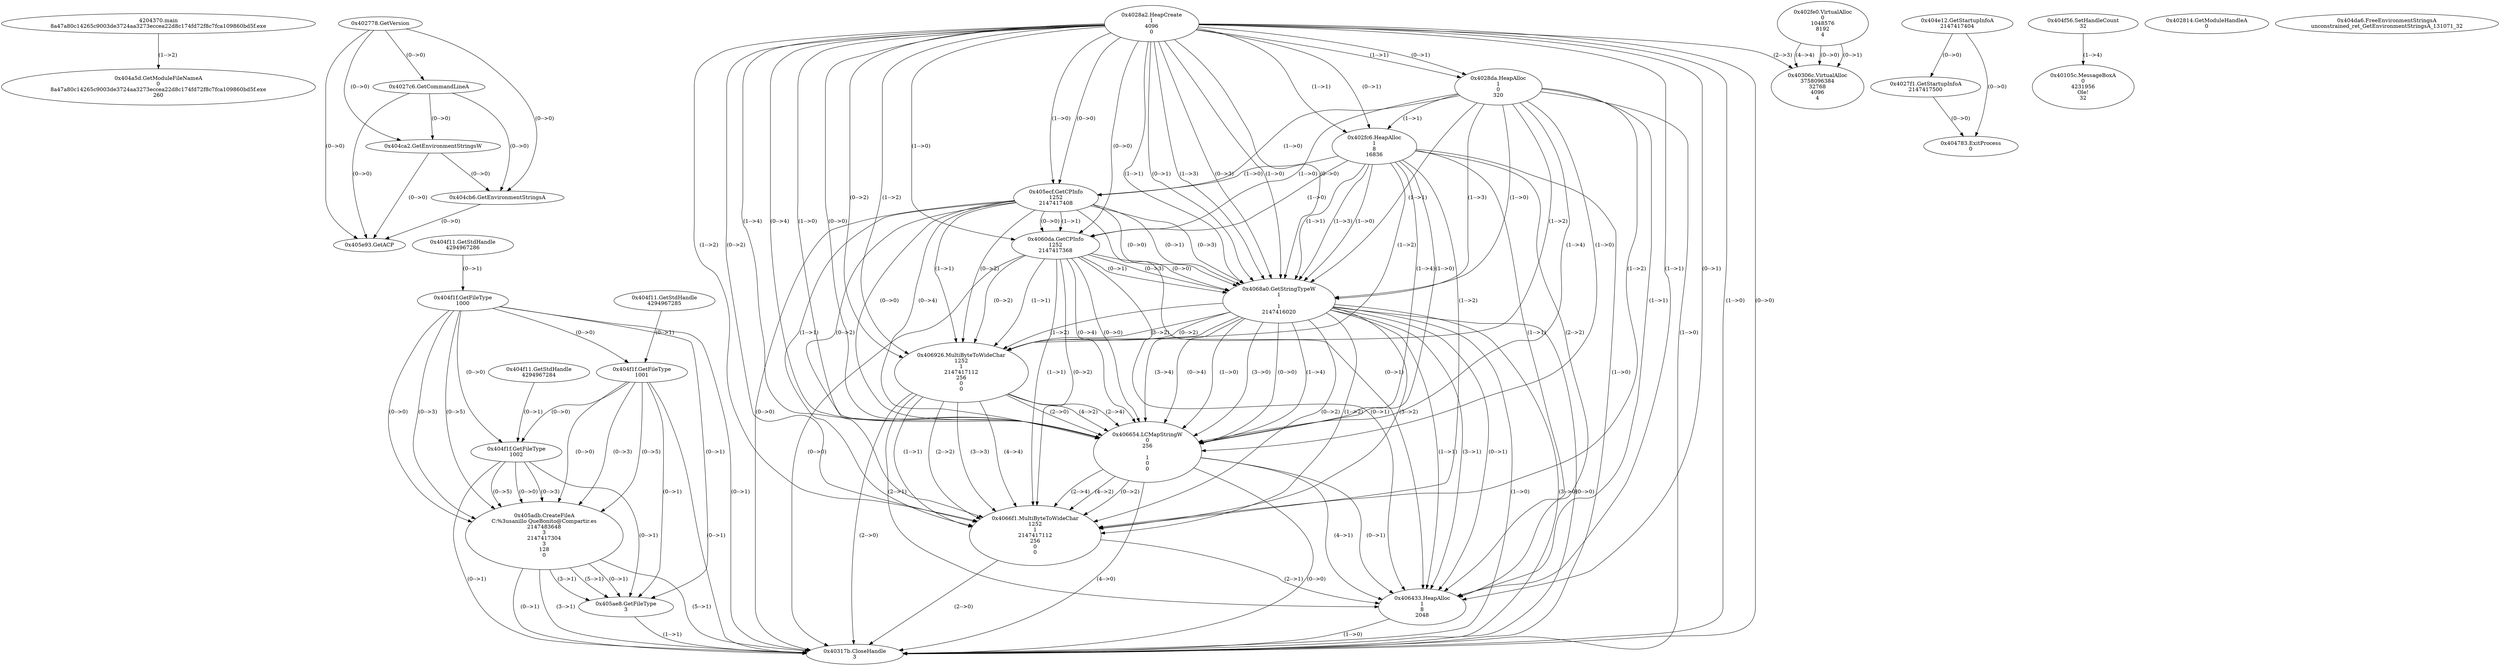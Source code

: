 // Global SCDG with merge call
digraph {
	0 [label="4204370.main
8a47a80c14265c9003de3724aa3273eccea22d8c174fd72f8c7fca109860bd5f.exe"]
	1 [label="0x402778.GetVersion
"]
	2 [label="0x4028a2.HeapCreate
1
4096
0"]
	3 [label="0x4028da.HeapAlloc
1
0
320"]
	2 -> 3 [label="(1-->1)"]
	2 -> 3 [label="(0-->1)"]
	4 [label="0x402fc6.HeapAlloc
1
8
16836"]
	2 -> 4 [label="(1-->1)"]
	2 -> 4 [label="(0-->1)"]
	3 -> 4 [label="(1-->1)"]
	5 [label="0x402fe0.VirtualAlloc
0
1048576
8192
4"]
	6 [label="0x40306c.VirtualAlloc
3758096384
32768
4096
4"]
	5 -> 6 [label="(0-->1)"]
	2 -> 6 [label="(2-->3)"]
	5 -> 6 [label="(4-->4)"]
	5 -> 6 [label="(0-->0)"]
	7 [label="0x404e12.GetStartupInfoA
2147417404"]
	8 [label="0x404f11.GetStdHandle
4294967286"]
	9 [label="0x404f1f.GetFileType
1000"]
	8 -> 9 [label="(0-->1)"]
	10 [label="0x404f11.GetStdHandle
4294967285"]
	11 [label="0x404f1f.GetFileType
1001"]
	10 -> 11 [label="(0-->1)"]
	9 -> 11 [label="(0-->0)"]
	12 [label="0x404f11.GetStdHandle
4294967284"]
	13 [label="0x404f1f.GetFileType
1002"]
	12 -> 13 [label="(0-->1)"]
	9 -> 13 [label="(0-->0)"]
	11 -> 13 [label="(0-->0)"]
	14 [label="0x404f56.SetHandleCount
32"]
	15 [label="0x4027c6.GetCommandLineA
"]
	1 -> 15 [label="(0-->0)"]
	16 [label="0x404ca2.GetEnvironmentStringsW
"]
	1 -> 16 [label="(0-->0)"]
	15 -> 16 [label="(0-->0)"]
	17 [label="0x404cb6.GetEnvironmentStringsA
"]
	1 -> 17 [label="(0-->0)"]
	15 -> 17 [label="(0-->0)"]
	16 -> 17 [label="(0-->0)"]
	18 [label="0x405e93.GetACP
"]
	1 -> 18 [label="(0-->0)"]
	15 -> 18 [label="(0-->0)"]
	16 -> 18 [label="(0-->0)"]
	17 -> 18 [label="(0-->0)"]
	19 [label="0x405ecf.GetCPInfo
1252
2147417408"]
	2 -> 19 [label="(1-->0)"]
	2 -> 19 [label="(0-->0)"]
	3 -> 19 [label="(1-->0)"]
	4 -> 19 [label="(1-->0)"]
	20 [label="0x4060da.GetCPInfo
1252
2147417368"]
	19 -> 20 [label="(1-->1)"]
	2 -> 20 [label="(1-->0)"]
	2 -> 20 [label="(0-->0)"]
	3 -> 20 [label="(1-->0)"]
	4 -> 20 [label="(1-->0)"]
	19 -> 20 [label="(0-->0)"]
	21 [label="0x4068a0.GetStringTypeW
1

1
2147416020"]
	2 -> 21 [label="(1-->1)"]
	2 -> 21 [label="(0-->1)"]
	3 -> 21 [label="(1-->1)"]
	4 -> 21 [label="(1-->1)"]
	19 -> 21 [label="(0-->1)"]
	20 -> 21 [label="(0-->1)"]
	2 -> 21 [label="(1-->3)"]
	2 -> 21 [label="(0-->3)"]
	3 -> 21 [label="(1-->3)"]
	4 -> 21 [label="(1-->3)"]
	19 -> 21 [label="(0-->3)"]
	20 -> 21 [label="(0-->3)"]
	2 -> 21 [label="(1-->0)"]
	2 -> 21 [label="(0-->0)"]
	3 -> 21 [label="(1-->0)"]
	4 -> 21 [label="(1-->0)"]
	19 -> 21 [label="(0-->0)"]
	20 -> 21 [label="(0-->0)"]
	22 [label="0x406926.MultiByteToWideChar
1252
1
2147417112
256
0
0"]
	19 -> 22 [label="(1-->1)"]
	20 -> 22 [label="(1-->1)"]
	2 -> 22 [label="(1-->2)"]
	2 -> 22 [label="(0-->2)"]
	3 -> 22 [label="(1-->2)"]
	4 -> 22 [label="(1-->2)"]
	19 -> 22 [label="(0-->2)"]
	20 -> 22 [label="(0-->2)"]
	21 -> 22 [label="(1-->2)"]
	21 -> 22 [label="(3-->2)"]
	21 -> 22 [label="(0-->2)"]
	23 [label="0x406654.LCMapStringW
0
256

1
0
0"]
	22 -> 23 [label="(4-->2)"]
	2 -> 23 [label="(1-->4)"]
	2 -> 23 [label="(0-->4)"]
	3 -> 23 [label="(1-->4)"]
	4 -> 23 [label="(1-->4)"]
	19 -> 23 [label="(0-->4)"]
	20 -> 23 [label="(0-->4)"]
	21 -> 23 [label="(1-->4)"]
	21 -> 23 [label="(3-->4)"]
	21 -> 23 [label="(0-->4)"]
	22 -> 23 [label="(2-->4)"]
	2 -> 23 [label="(1-->0)"]
	2 -> 23 [label="(0-->0)"]
	3 -> 23 [label="(1-->0)"]
	4 -> 23 [label="(1-->0)"]
	19 -> 23 [label="(0-->0)"]
	20 -> 23 [label="(0-->0)"]
	21 -> 23 [label="(1-->0)"]
	21 -> 23 [label="(3-->0)"]
	21 -> 23 [label="(0-->0)"]
	22 -> 23 [label="(2-->0)"]
	24 [label="0x4066f1.MultiByteToWideChar
1252
1
2147417112
256
0
0"]
	19 -> 24 [label="(1-->1)"]
	20 -> 24 [label="(1-->1)"]
	22 -> 24 [label="(1-->1)"]
	2 -> 24 [label="(1-->2)"]
	2 -> 24 [label="(0-->2)"]
	3 -> 24 [label="(1-->2)"]
	4 -> 24 [label="(1-->2)"]
	19 -> 24 [label="(0-->2)"]
	20 -> 24 [label="(0-->2)"]
	21 -> 24 [label="(1-->2)"]
	21 -> 24 [label="(3-->2)"]
	21 -> 24 [label="(0-->2)"]
	22 -> 24 [label="(2-->2)"]
	23 -> 24 [label="(4-->2)"]
	23 -> 24 [label="(0-->2)"]
	22 -> 24 [label="(3-->3)"]
	22 -> 24 [label="(4-->4)"]
	23 -> 24 [label="(2-->4)"]
	25 [label="0x404a5d.GetModuleFileNameA
0
8a47a80c14265c9003de3724aa3273eccea22d8c174fd72f8c7fca109860bd5f.exe
260"]
	0 -> 25 [label="(1-->2)"]
	26 [label="0x406433.HeapAlloc
1
8
2048"]
	2 -> 26 [label="(1-->1)"]
	2 -> 26 [label="(0-->1)"]
	3 -> 26 [label="(1-->1)"]
	4 -> 26 [label="(1-->1)"]
	19 -> 26 [label="(0-->1)"]
	20 -> 26 [label="(0-->1)"]
	21 -> 26 [label="(1-->1)"]
	21 -> 26 [label="(3-->1)"]
	21 -> 26 [label="(0-->1)"]
	22 -> 26 [label="(2-->1)"]
	23 -> 26 [label="(4-->1)"]
	23 -> 26 [label="(0-->1)"]
	24 -> 26 [label="(2-->1)"]
	4 -> 26 [label="(2-->2)"]
	27 [label="0x4027f1.GetStartupInfoA
2147417500"]
	7 -> 27 [label="(0-->0)"]
	28 [label="0x402814.GetModuleHandleA
0"]
	29 [label="0x405adb.CreateFileA
C:\Gusanillo QueBonito@Compartir.es
2147483648
3
2147417304
3
128
0"]
	9 -> 29 [label="(0-->3)"]
	11 -> 29 [label="(0-->3)"]
	13 -> 29 [label="(0-->3)"]
	9 -> 29 [label="(0-->5)"]
	11 -> 29 [label="(0-->5)"]
	13 -> 29 [label="(0-->5)"]
	9 -> 29 [label="(0-->0)"]
	11 -> 29 [label="(0-->0)"]
	13 -> 29 [label="(0-->0)"]
	30 [label="0x405ae8.GetFileType
3"]
	9 -> 30 [label="(0-->1)"]
	11 -> 30 [label="(0-->1)"]
	13 -> 30 [label="(0-->1)"]
	29 -> 30 [label="(3-->1)"]
	29 -> 30 [label="(5-->1)"]
	29 -> 30 [label="(0-->1)"]
	31 [label="0x40317b.CloseHandle
3"]
	9 -> 31 [label="(0-->1)"]
	11 -> 31 [label="(0-->1)"]
	13 -> 31 [label="(0-->1)"]
	29 -> 31 [label="(3-->1)"]
	29 -> 31 [label="(5-->1)"]
	29 -> 31 [label="(0-->1)"]
	30 -> 31 [label="(1-->1)"]
	2 -> 31 [label="(1-->0)"]
	2 -> 31 [label="(0-->0)"]
	3 -> 31 [label="(1-->0)"]
	4 -> 31 [label="(1-->0)"]
	19 -> 31 [label="(0-->0)"]
	20 -> 31 [label="(0-->0)"]
	21 -> 31 [label="(1-->0)"]
	21 -> 31 [label="(3-->0)"]
	21 -> 31 [label="(0-->0)"]
	22 -> 31 [label="(2-->0)"]
	23 -> 31 [label="(4-->0)"]
	23 -> 31 [label="(0-->0)"]
	24 -> 31 [label="(2-->0)"]
	26 -> 31 [label="(1-->0)"]
	32 [label="0x40105c.MessageBoxA
0
4231956
Ole!
32"]
	14 -> 32 [label="(1-->4)"]
	33 [label="0x404783.ExitProcess
0"]
	7 -> 33 [label="(0-->0)"]
	27 -> 33 [label="(0-->0)"]
	34 [label="0x404da6.FreeEnvironmentStringsA
unconstrained_ret_GetEnvironmentStringsA_131071_32"]
}
